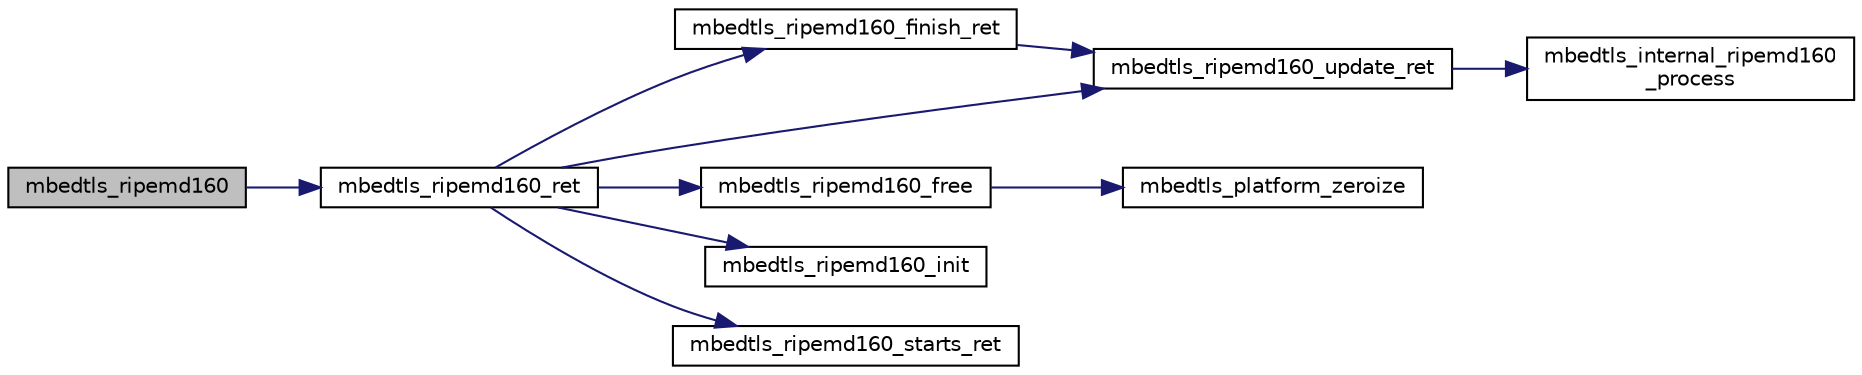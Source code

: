 digraph "mbedtls_ripemd160"
{
 // LATEX_PDF_SIZE
  edge [fontname="Helvetica",fontsize="10",labelfontname="Helvetica",labelfontsize="10"];
  node [fontname="Helvetica",fontsize="10",shape=record];
  rankdir="LR";
  Node1 [label="mbedtls_ripemd160",height=0.2,width=0.4,color="black", fillcolor="grey75", style="filled", fontcolor="black",tooltip="Output = RIPEMD-160( input buffer )"];
  Node1 -> Node2 [color="midnightblue",fontsize="10",style="solid",fontname="Helvetica"];
  Node2 [label="mbedtls_ripemd160_ret",height=0.2,width=0.4,color="black", fillcolor="white", style="filled",URL="$dd/da9/ripemd160_8c.html#a95fcfdd9cab635e2127d77a0f8a9ef5b",tooltip="Output = RIPEMD-160( input buffer )"];
  Node2 -> Node3 [color="midnightblue",fontsize="10",style="solid",fontname="Helvetica"];
  Node3 [label="mbedtls_ripemd160_finish_ret",height=0.2,width=0.4,color="black", fillcolor="white", style="filled",URL="$dd/da9/ripemd160_8c.html#a997017b06010b9c0660dc11c872ed86b",tooltip="RIPEMD-160 final digest."];
  Node3 -> Node4 [color="midnightblue",fontsize="10",style="solid",fontname="Helvetica"];
  Node4 [label="mbedtls_ripemd160_update_ret",height=0.2,width=0.4,color="black", fillcolor="white", style="filled",URL="$dd/da9/ripemd160_8c.html#a95f2a4b18c364e9edcd9ccbbf14ca20c",tooltip="RIPEMD-160 process buffer."];
  Node4 -> Node5 [color="midnightblue",fontsize="10",style="solid",fontname="Helvetica"];
  Node5 [label="mbedtls_internal_ripemd160\l_process",height=0.2,width=0.4,color="black", fillcolor="white", style="filled",URL="$dd/da9/ripemd160_8c.html#a6dfe341167577a7d4ac13f75351be9b6",tooltip="RIPEMD-160 process data block (internal use only)"];
  Node2 -> Node6 [color="midnightblue",fontsize="10",style="solid",fontname="Helvetica"];
  Node6 [label="mbedtls_ripemd160_free",height=0.2,width=0.4,color="black", fillcolor="white", style="filled",URL="$dd/da9/ripemd160_8c.html#a8b7b57650be232cb05ae37bc859332d1",tooltip="Clear RIPEMD-160 context."];
  Node6 -> Node7 [color="midnightblue",fontsize="10",style="solid",fontname="Helvetica"];
  Node7 [label="mbedtls_platform_zeroize",height=0.2,width=0.4,color="black", fillcolor="white", style="filled",URL="$dd/dde/platform__util_8c.html#aa4e36b2c1c58d8ad89e1e11b6ebea2d9",tooltip="Securely zeroize a buffer."];
  Node2 -> Node8 [color="midnightblue",fontsize="10",style="solid",fontname="Helvetica"];
  Node8 [label="mbedtls_ripemd160_init",height=0.2,width=0.4,color="black", fillcolor="white", style="filled",URL="$dd/da9/ripemd160_8c.html#a650a9d62b92a35fbb461e10c5d11c546",tooltip="Initialize RIPEMD-160 context."];
  Node2 -> Node9 [color="midnightblue",fontsize="10",style="solid",fontname="Helvetica"];
  Node9 [label="mbedtls_ripemd160_starts_ret",height=0.2,width=0.4,color="black", fillcolor="white", style="filled",URL="$dd/da9/ripemd160_8c.html#af734f3890b3d035e049f10012cf7d043",tooltip="RIPEMD-160 context setup."];
  Node2 -> Node4 [color="midnightblue",fontsize="10",style="solid",fontname="Helvetica"];
}
